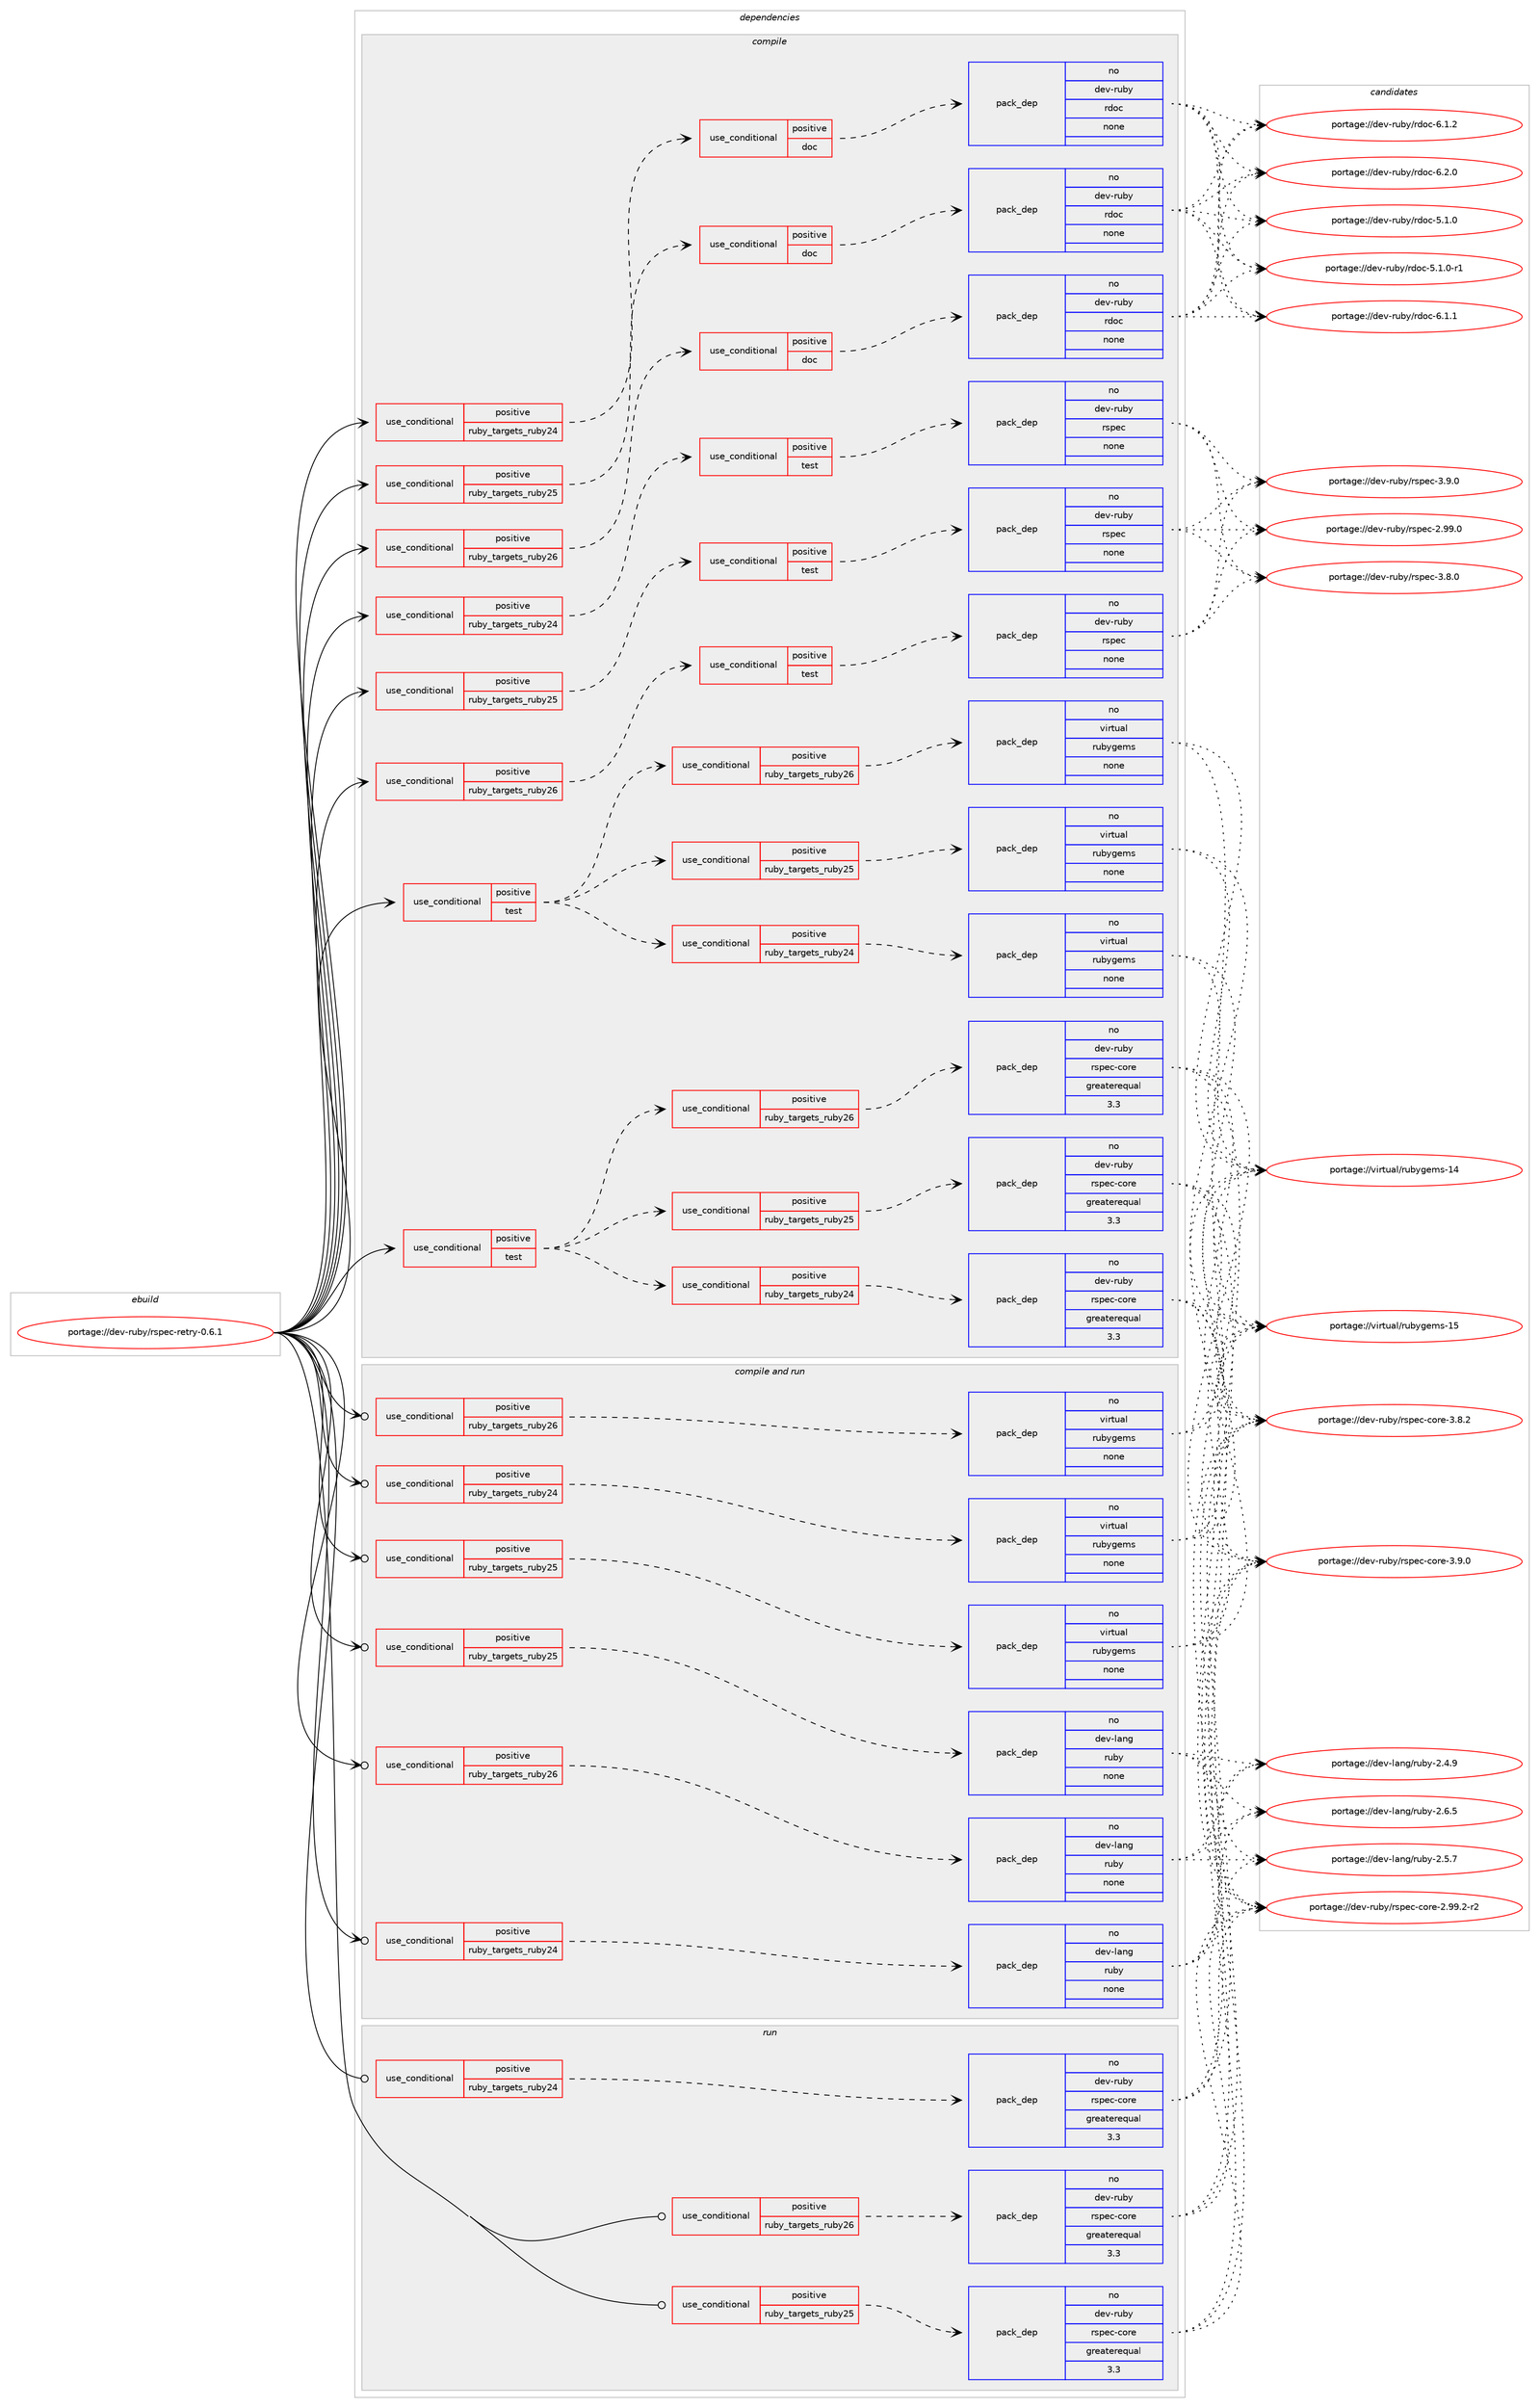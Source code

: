 digraph prolog {

# *************
# Graph options
# *************

newrank=true;
concentrate=true;
compound=true;
graph [rankdir=LR,fontname=Helvetica,fontsize=10,ranksep=1.5];#, ranksep=2.5, nodesep=0.2];
edge  [arrowhead=vee];
node  [fontname=Helvetica,fontsize=10];

# **********
# The ebuild
# **********

subgraph cluster_leftcol {
color=gray;
rank=same;
label=<<i>ebuild</i>>;
id [label="portage://dev-ruby/rspec-retry-0.6.1", color=red, width=4, href="../dev-ruby/rspec-retry-0.6.1.svg"];
}

# ****************
# The dependencies
# ****************

subgraph cluster_midcol {
color=gray;
label=<<i>dependencies</i>>;
subgraph cluster_compile {
fillcolor="#eeeeee";
style=filled;
label=<<i>compile</i>>;
subgraph cond62821 {
dependency241842 [label=<<TABLE BORDER="0" CELLBORDER="1" CELLSPACING="0" CELLPADDING="4"><TR><TD ROWSPAN="3" CELLPADDING="10">use_conditional</TD></TR><TR><TD>positive</TD></TR><TR><TD>ruby_targets_ruby24</TD></TR></TABLE>>, shape=none, color=red];
subgraph cond62822 {
dependency241843 [label=<<TABLE BORDER="0" CELLBORDER="1" CELLSPACING="0" CELLPADDING="4"><TR><TD ROWSPAN="3" CELLPADDING="10">use_conditional</TD></TR><TR><TD>positive</TD></TR><TR><TD>doc</TD></TR></TABLE>>, shape=none, color=red];
subgraph pack175476 {
dependency241844 [label=<<TABLE BORDER="0" CELLBORDER="1" CELLSPACING="0" CELLPADDING="4" WIDTH="220"><TR><TD ROWSPAN="6" CELLPADDING="30">pack_dep</TD></TR><TR><TD WIDTH="110">no</TD></TR><TR><TD>dev-ruby</TD></TR><TR><TD>rdoc</TD></TR><TR><TD>none</TD></TR><TR><TD></TD></TR></TABLE>>, shape=none, color=blue];
}
dependency241843:e -> dependency241844:w [weight=20,style="dashed",arrowhead="vee"];
}
dependency241842:e -> dependency241843:w [weight=20,style="dashed",arrowhead="vee"];
}
id:e -> dependency241842:w [weight=20,style="solid",arrowhead="vee"];
subgraph cond62823 {
dependency241845 [label=<<TABLE BORDER="0" CELLBORDER="1" CELLSPACING="0" CELLPADDING="4"><TR><TD ROWSPAN="3" CELLPADDING="10">use_conditional</TD></TR><TR><TD>positive</TD></TR><TR><TD>ruby_targets_ruby24</TD></TR></TABLE>>, shape=none, color=red];
subgraph cond62824 {
dependency241846 [label=<<TABLE BORDER="0" CELLBORDER="1" CELLSPACING="0" CELLPADDING="4"><TR><TD ROWSPAN="3" CELLPADDING="10">use_conditional</TD></TR><TR><TD>positive</TD></TR><TR><TD>test</TD></TR></TABLE>>, shape=none, color=red];
subgraph pack175477 {
dependency241847 [label=<<TABLE BORDER="0" CELLBORDER="1" CELLSPACING="0" CELLPADDING="4" WIDTH="220"><TR><TD ROWSPAN="6" CELLPADDING="30">pack_dep</TD></TR><TR><TD WIDTH="110">no</TD></TR><TR><TD>dev-ruby</TD></TR><TR><TD>rspec</TD></TR><TR><TD>none</TD></TR><TR><TD></TD></TR></TABLE>>, shape=none, color=blue];
}
dependency241846:e -> dependency241847:w [weight=20,style="dashed",arrowhead="vee"];
}
dependency241845:e -> dependency241846:w [weight=20,style="dashed",arrowhead="vee"];
}
id:e -> dependency241845:w [weight=20,style="solid",arrowhead="vee"];
subgraph cond62825 {
dependency241848 [label=<<TABLE BORDER="0" CELLBORDER="1" CELLSPACING="0" CELLPADDING="4"><TR><TD ROWSPAN="3" CELLPADDING="10">use_conditional</TD></TR><TR><TD>positive</TD></TR><TR><TD>ruby_targets_ruby25</TD></TR></TABLE>>, shape=none, color=red];
subgraph cond62826 {
dependency241849 [label=<<TABLE BORDER="0" CELLBORDER="1" CELLSPACING="0" CELLPADDING="4"><TR><TD ROWSPAN="3" CELLPADDING="10">use_conditional</TD></TR><TR><TD>positive</TD></TR><TR><TD>doc</TD></TR></TABLE>>, shape=none, color=red];
subgraph pack175478 {
dependency241850 [label=<<TABLE BORDER="0" CELLBORDER="1" CELLSPACING="0" CELLPADDING="4" WIDTH="220"><TR><TD ROWSPAN="6" CELLPADDING="30">pack_dep</TD></TR><TR><TD WIDTH="110">no</TD></TR><TR><TD>dev-ruby</TD></TR><TR><TD>rdoc</TD></TR><TR><TD>none</TD></TR><TR><TD></TD></TR></TABLE>>, shape=none, color=blue];
}
dependency241849:e -> dependency241850:w [weight=20,style="dashed",arrowhead="vee"];
}
dependency241848:e -> dependency241849:w [weight=20,style="dashed",arrowhead="vee"];
}
id:e -> dependency241848:w [weight=20,style="solid",arrowhead="vee"];
subgraph cond62827 {
dependency241851 [label=<<TABLE BORDER="0" CELLBORDER="1" CELLSPACING="0" CELLPADDING="4"><TR><TD ROWSPAN="3" CELLPADDING="10">use_conditional</TD></TR><TR><TD>positive</TD></TR><TR><TD>ruby_targets_ruby25</TD></TR></TABLE>>, shape=none, color=red];
subgraph cond62828 {
dependency241852 [label=<<TABLE BORDER="0" CELLBORDER="1" CELLSPACING="0" CELLPADDING="4"><TR><TD ROWSPAN="3" CELLPADDING="10">use_conditional</TD></TR><TR><TD>positive</TD></TR><TR><TD>test</TD></TR></TABLE>>, shape=none, color=red];
subgraph pack175479 {
dependency241853 [label=<<TABLE BORDER="0" CELLBORDER="1" CELLSPACING="0" CELLPADDING="4" WIDTH="220"><TR><TD ROWSPAN="6" CELLPADDING="30">pack_dep</TD></TR><TR><TD WIDTH="110">no</TD></TR><TR><TD>dev-ruby</TD></TR><TR><TD>rspec</TD></TR><TR><TD>none</TD></TR><TR><TD></TD></TR></TABLE>>, shape=none, color=blue];
}
dependency241852:e -> dependency241853:w [weight=20,style="dashed",arrowhead="vee"];
}
dependency241851:e -> dependency241852:w [weight=20,style="dashed",arrowhead="vee"];
}
id:e -> dependency241851:w [weight=20,style="solid",arrowhead="vee"];
subgraph cond62829 {
dependency241854 [label=<<TABLE BORDER="0" CELLBORDER="1" CELLSPACING="0" CELLPADDING="4"><TR><TD ROWSPAN="3" CELLPADDING="10">use_conditional</TD></TR><TR><TD>positive</TD></TR><TR><TD>ruby_targets_ruby26</TD></TR></TABLE>>, shape=none, color=red];
subgraph cond62830 {
dependency241855 [label=<<TABLE BORDER="0" CELLBORDER="1" CELLSPACING="0" CELLPADDING="4"><TR><TD ROWSPAN="3" CELLPADDING="10">use_conditional</TD></TR><TR><TD>positive</TD></TR><TR><TD>doc</TD></TR></TABLE>>, shape=none, color=red];
subgraph pack175480 {
dependency241856 [label=<<TABLE BORDER="0" CELLBORDER="1" CELLSPACING="0" CELLPADDING="4" WIDTH="220"><TR><TD ROWSPAN="6" CELLPADDING="30">pack_dep</TD></TR><TR><TD WIDTH="110">no</TD></TR><TR><TD>dev-ruby</TD></TR><TR><TD>rdoc</TD></TR><TR><TD>none</TD></TR><TR><TD></TD></TR></TABLE>>, shape=none, color=blue];
}
dependency241855:e -> dependency241856:w [weight=20,style="dashed",arrowhead="vee"];
}
dependency241854:e -> dependency241855:w [weight=20,style="dashed",arrowhead="vee"];
}
id:e -> dependency241854:w [weight=20,style="solid",arrowhead="vee"];
subgraph cond62831 {
dependency241857 [label=<<TABLE BORDER="0" CELLBORDER="1" CELLSPACING="0" CELLPADDING="4"><TR><TD ROWSPAN="3" CELLPADDING="10">use_conditional</TD></TR><TR><TD>positive</TD></TR><TR><TD>ruby_targets_ruby26</TD></TR></TABLE>>, shape=none, color=red];
subgraph cond62832 {
dependency241858 [label=<<TABLE BORDER="0" CELLBORDER="1" CELLSPACING="0" CELLPADDING="4"><TR><TD ROWSPAN="3" CELLPADDING="10">use_conditional</TD></TR><TR><TD>positive</TD></TR><TR><TD>test</TD></TR></TABLE>>, shape=none, color=red];
subgraph pack175481 {
dependency241859 [label=<<TABLE BORDER="0" CELLBORDER="1" CELLSPACING="0" CELLPADDING="4" WIDTH="220"><TR><TD ROWSPAN="6" CELLPADDING="30">pack_dep</TD></TR><TR><TD WIDTH="110">no</TD></TR><TR><TD>dev-ruby</TD></TR><TR><TD>rspec</TD></TR><TR><TD>none</TD></TR><TR><TD></TD></TR></TABLE>>, shape=none, color=blue];
}
dependency241858:e -> dependency241859:w [weight=20,style="dashed",arrowhead="vee"];
}
dependency241857:e -> dependency241858:w [weight=20,style="dashed",arrowhead="vee"];
}
id:e -> dependency241857:w [weight=20,style="solid",arrowhead="vee"];
subgraph cond62833 {
dependency241860 [label=<<TABLE BORDER="0" CELLBORDER="1" CELLSPACING="0" CELLPADDING="4"><TR><TD ROWSPAN="3" CELLPADDING="10">use_conditional</TD></TR><TR><TD>positive</TD></TR><TR><TD>test</TD></TR></TABLE>>, shape=none, color=red];
subgraph cond62834 {
dependency241861 [label=<<TABLE BORDER="0" CELLBORDER="1" CELLSPACING="0" CELLPADDING="4"><TR><TD ROWSPAN="3" CELLPADDING="10">use_conditional</TD></TR><TR><TD>positive</TD></TR><TR><TD>ruby_targets_ruby24</TD></TR></TABLE>>, shape=none, color=red];
subgraph pack175482 {
dependency241862 [label=<<TABLE BORDER="0" CELLBORDER="1" CELLSPACING="0" CELLPADDING="4" WIDTH="220"><TR><TD ROWSPAN="6" CELLPADDING="30">pack_dep</TD></TR><TR><TD WIDTH="110">no</TD></TR><TR><TD>dev-ruby</TD></TR><TR><TD>rspec-core</TD></TR><TR><TD>greaterequal</TD></TR><TR><TD>3.3</TD></TR></TABLE>>, shape=none, color=blue];
}
dependency241861:e -> dependency241862:w [weight=20,style="dashed",arrowhead="vee"];
}
dependency241860:e -> dependency241861:w [weight=20,style="dashed",arrowhead="vee"];
subgraph cond62835 {
dependency241863 [label=<<TABLE BORDER="0" CELLBORDER="1" CELLSPACING="0" CELLPADDING="4"><TR><TD ROWSPAN="3" CELLPADDING="10">use_conditional</TD></TR><TR><TD>positive</TD></TR><TR><TD>ruby_targets_ruby25</TD></TR></TABLE>>, shape=none, color=red];
subgraph pack175483 {
dependency241864 [label=<<TABLE BORDER="0" CELLBORDER="1" CELLSPACING="0" CELLPADDING="4" WIDTH="220"><TR><TD ROWSPAN="6" CELLPADDING="30">pack_dep</TD></TR><TR><TD WIDTH="110">no</TD></TR><TR><TD>dev-ruby</TD></TR><TR><TD>rspec-core</TD></TR><TR><TD>greaterequal</TD></TR><TR><TD>3.3</TD></TR></TABLE>>, shape=none, color=blue];
}
dependency241863:e -> dependency241864:w [weight=20,style="dashed",arrowhead="vee"];
}
dependency241860:e -> dependency241863:w [weight=20,style="dashed",arrowhead="vee"];
subgraph cond62836 {
dependency241865 [label=<<TABLE BORDER="0" CELLBORDER="1" CELLSPACING="0" CELLPADDING="4"><TR><TD ROWSPAN="3" CELLPADDING="10">use_conditional</TD></TR><TR><TD>positive</TD></TR><TR><TD>ruby_targets_ruby26</TD></TR></TABLE>>, shape=none, color=red];
subgraph pack175484 {
dependency241866 [label=<<TABLE BORDER="0" CELLBORDER="1" CELLSPACING="0" CELLPADDING="4" WIDTH="220"><TR><TD ROWSPAN="6" CELLPADDING="30">pack_dep</TD></TR><TR><TD WIDTH="110">no</TD></TR><TR><TD>dev-ruby</TD></TR><TR><TD>rspec-core</TD></TR><TR><TD>greaterequal</TD></TR><TR><TD>3.3</TD></TR></TABLE>>, shape=none, color=blue];
}
dependency241865:e -> dependency241866:w [weight=20,style="dashed",arrowhead="vee"];
}
dependency241860:e -> dependency241865:w [weight=20,style="dashed",arrowhead="vee"];
}
id:e -> dependency241860:w [weight=20,style="solid",arrowhead="vee"];
subgraph cond62837 {
dependency241867 [label=<<TABLE BORDER="0" CELLBORDER="1" CELLSPACING="0" CELLPADDING="4"><TR><TD ROWSPAN="3" CELLPADDING="10">use_conditional</TD></TR><TR><TD>positive</TD></TR><TR><TD>test</TD></TR></TABLE>>, shape=none, color=red];
subgraph cond62838 {
dependency241868 [label=<<TABLE BORDER="0" CELLBORDER="1" CELLSPACING="0" CELLPADDING="4"><TR><TD ROWSPAN="3" CELLPADDING="10">use_conditional</TD></TR><TR><TD>positive</TD></TR><TR><TD>ruby_targets_ruby24</TD></TR></TABLE>>, shape=none, color=red];
subgraph pack175485 {
dependency241869 [label=<<TABLE BORDER="0" CELLBORDER="1" CELLSPACING="0" CELLPADDING="4" WIDTH="220"><TR><TD ROWSPAN="6" CELLPADDING="30">pack_dep</TD></TR><TR><TD WIDTH="110">no</TD></TR><TR><TD>virtual</TD></TR><TR><TD>rubygems</TD></TR><TR><TD>none</TD></TR><TR><TD></TD></TR></TABLE>>, shape=none, color=blue];
}
dependency241868:e -> dependency241869:w [weight=20,style="dashed",arrowhead="vee"];
}
dependency241867:e -> dependency241868:w [weight=20,style="dashed",arrowhead="vee"];
subgraph cond62839 {
dependency241870 [label=<<TABLE BORDER="0" CELLBORDER="1" CELLSPACING="0" CELLPADDING="4"><TR><TD ROWSPAN="3" CELLPADDING="10">use_conditional</TD></TR><TR><TD>positive</TD></TR><TR><TD>ruby_targets_ruby25</TD></TR></TABLE>>, shape=none, color=red];
subgraph pack175486 {
dependency241871 [label=<<TABLE BORDER="0" CELLBORDER="1" CELLSPACING="0" CELLPADDING="4" WIDTH="220"><TR><TD ROWSPAN="6" CELLPADDING="30">pack_dep</TD></TR><TR><TD WIDTH="110">no</TD></TR><TR><TD>virtual</TD></TR><TR><TD>rubygems</TD></TR><TR><TD>none</TD></TR><TR><TD></TD></TR></TABLE>>, shape=none, color=blue];
}
dependency241870:e -> dependency241871:w [weight=20,style="dashed",arrowhead="vee"];
}
dependency241867:e -> dependency241870:w [weight=20,style="dashed",arrowhead="vee"];
subgraph cond62840 {
dependency241872 [label=<<TABLE BORDER="0" CELLBORDER="1" CELLSPACING="0" CELLPADDING="4"><TR><TD ROWSPAN="3" CELLPADDING="10">use_conditional</TD></TR><TR><TD>positive</TD></TR><TR><TD>ruby_targets_ruby26</TD></TR></TABLE>>, shape=none, color=red];
subgraph pack175487 {
dependency241873 [label=<<TABLE BORDER="0" CELLBORDER="1" CELLSPACING="0" CELLPADDING="4" WIDTH="220"><TR><TD ROWSPAN="6" CELLPADDING="30">pack_dep</TD></TR><TR><TD WIDTH="110">no</TD></TR><TR><TD>virtual</TD></TR><TR><TD>rubygems</TD></TR><TR><TD>none</TD></TR><TR><TD></TD></TR></TABLE>>, shape=none, color=blue];
}
dependency241872:e -> dependency241873:w [weight=20,style="dashed",arrowhead="vee"];
}
dependency241867:e -> dependency241872:w [weight=20,style="dashed",arrowhead="vee"];
}
id:e -> dependency241867:w [weight=20,style="solid",arrowhead="vee"];
}
subgraph cluster_compileandrun {
fillcolor="#eeeeee";
style=filled;
label=<<i>compile and run</i>>;
subgraph cond62841 {
dependency241874 [label=<<TABLE BORDER="0" CELLBORDER="1" CELLSPACING="0" CELLPADDING="4"><TR><TD ROWSPAN="3" CELLPADDING="10">use_conditional</TD></TR><TR><TD>positive</TD></TR><TR><TD>ruby_targets_ruby24</TD></TR></TABLE>>, shape=none, color=red];
subgraph pack175488 {
dependency241875 [label=<<TABLE BORDER="0" CELLBORDER="1" CELLSPACING="0" CELLPADDING="4" WIDTH="220"><TR><TD ROWSPAN="6" CELLPADDING="30">pack_dep</TD></TR><TR><TD WIDTH="110">no</TD></TR><TR><TD>dev-lang</TD></TR><TR><TD>ruby</TD></TR><TR><TD>none</TD></TR><TR><TD></TD></TR></TABLE>>, shape=none, color=blue];
}
dependency241874:e -> dependency241875:w [weight=20,style="dashed",arrowhead="vee"];
}
id:e -> dependency241874:w [weight=20,style="solid",arrowhead="odotvee"];
subgraph cond62842 {
dependency241876 [label=<<TABLE BORDER="0" CELLBORDER="1" CELLSPACING="0" CELLPADDING="4"><TR><TD ROWSPAN="3" CELLPADDING="10">use_conditional</TD></TR><TR><TD>positive</TD></TR><TR><TD>ruby_targets_ruby24</TD></TR></TABLE>>, shape=none, color=red];
subgraph pack175489 {
dependency241877 [label=<<TABLE BORDER="0" CELLBORDER="1" CELLSPACING="0" CELLPADDING="4" WIDTH="220"><TR><TD ROWSPAN="6" CELLPADDING="30">pack_dep</TD></TR><TR><TD WIDTH="110">no</TD></TR><TR><TD>virtual</TD></TR><TR><TD>rubygems</TD></TR><TR><TD>none</TD></TR><TR><TD></TD></TR></TABLE>>, shape=none, color=blue];
}
dependency241876:e -> dependency241877:w [weight=20,style="dashed",arrowhead="vee"];
}
id:e -> dependency241876:w [weight=20,style="solid",arrowhead="odotvee"];
subgraph cond62843 {
dependency241878 [label=<<TABLE BORDER="0" CELLBORDER="1" CELLSPACING="0" CELLPADDING="4"><TR><TD ROWSPAN="3" CELLPADDING="10">use_conditional</TD></TR><TR><TD>positive</TD></TR><TR><TD>ruby_targets_ruby25</TD></TR></TABLE>>, shape=none, color=red];
subgraph pack175490 {
dependency241879 [label=<<TABLE BORDER="0" CELLBORDER="1" CELLSPACING="0" CELLPADDING="4" WIDTH="220"><TR><TD ROWSPAN="6" CELLPADDING="30">pack_dep</TD></TR><TR><TD WIDTH="110">no</TD></TR><TR><TD>dev-lang</TD></TR><TR><TD>ruby</TD></TR><TR><TD>none</TD></TR><TR><TD></TD></TR></TABLE>>, shape=none, color=blue];
}
dependency241878:e -> dependency241879:w [weight=20,style="dashed",arrowhead="vee"];
}
id:e -> dependency241878:w [weight=20,style="solid",arrowhead="odotvee"];
subgraph cond62844 {
dependency241880 [label=<<TABLE BORDER="0" CELLBORDER="1" CELLSPACING="0" CELLPADDING="4"><TR><TD ROWSPAN="3" CELLPADDING="10">use_conditional</TD></TR><TR><TD>positive</TD></TR><TR><TD>ruby_targets_ruby25</TD></TR></TABLE>>, shape=none, color=red];
subgraph pack175491 {
dependency241881 [label=<<TABLE BORDER="0" CELLBORDER="1" CELLSPACING="0" CELLPADDING="4" WIDTH="220"><TR><TD ROWSPAN="6" CELLPADDING="30">pack_dep</TD></TR><TR><TD WIDTH="110">no</TD></TR><TR><TD>virtual</TD></TR><TR><TD>rubygems</TD></TR><TR><TD>none</TD></TR><TR><TD></TD></TR></TABLE>>, shape=none, color=blue];
}
dependency241880:e -> dependency241881:w [weight=20,style="dashed",arrowhead="vee"];
}
id:e -> dependency241880:w [weight=20,style="solid",arrowhead="odotvee"];
subgraph cond62845 {
dependency241882 [label=<<TABLE BORDER="0" CELLBORDER="1" CELLSPACING="0" CELLPADDING="4"><TR><TD ROWSPAN="3" CELLPADDING="10">use_conditional</TD></TR><TR><TD>positive</TD></TR><TR><TD>ruby_targets_ruby26</TD></TR></TABLE>>, shape=none, color=red];
subgraph pack175492 {
dependency241883 [label=<<TABLE BORDER="0" CELLBORDER="1" CELLSPACING="0" CELLPADDING="4" WIDTH="220"><TR><TD ROWSPAN="6" CELLPADDING="30">pack_dep</TD></TR><TR><TD WIDTH="110">no</TD></TR><TR><TD>dev-lang</TD></TR><TR><TD>ruby</TD></TR><TR><TD>none</TD></TR><TR><TD></TD></TR></TABLE>>, shape=none, color=blue];
}
dependency241882:e -> dependency241883:w [weight=20,style="dashed",arrowhead="vee"];
}
id:e -> dependency241882:w [weight=20,style="solid",arrowhead="odotvee"];
subgraph cond62846 {
dependency241884 [label=<<TABLE BORDER="0" CELLBORDER="1" CELLSPACING="0" CELLPADDING="4"><TR><TD ROWSPAN="3" CELLPADDING="10">use_conditional</TD></TR><TR><TD>positive</TD></TR><TR><TD>ruby_targets_ruby26</TD></TR></TABLE>>, shape=none, color=red];
subgraph pack175493 {
dependency241885 [label=<<TABLE BORDER="0" CELLBORDER="1" CELLSPACING="0" CELLPADDING="4" WIDTH="220"><TR><TD ROWSPAN="6" CELLPADDING="30">pack_dep</TD></TR><TR><TD WIDTH="110">no</TD></TR><TR><TD>virtual</TD></TR><TR><TD>rubygems</TD></TR><TR><TD>none</TD></TR><TR><TD></TD></TR></TABLE>>, shape=none, color=blue];
}
dependency241884:e -> dependency241885:w [weight=20,style="dashed",arrowhead="vee"];
}
id:e -> dependency241884:w [weight=20,style="solid",arrowhead="odotvee"];
}
subgraph cluster_run {
fillcolor="#eeeeee";
style=filled;
label=<<i>run</i>>;
subgraph cond62847 {
dependency241886 [label=<<TABLE BORDER="0" CELLBORDER="1" CELLSPACING="0" CELLPADDING="4"><TR><TD ROWSPAN="3" CELLPADDING="10">use_conditional</TD></TR><TR><TD>positive</TD></TR><TR><TD>ruby_targets_ruby24</TD></TR></TABLE>>, shape=none, color=red];
subgraph pack175494 {
dependency241887 [label=<<TABLE BORDER="0" CELLBORDER="1" CELLSPACING="0" CELLPADDING="4" WIDTH="220"><TR><TD ROWSPAN="6" CELLPADDING="30">pack_dep</TD></TR><TR><TD WIDTH="110">no</TD></TR><TR><TD>dev-ruby</TD></TR><TR><TD>rspec-core</TD></TR><TR><TD>greaterequal</TD></TR><TR><TD>3.3</TD></TR></TABLE>>, shape=none, color=blue];
}
dependency241886:e -> dependency241887:w [weight=20,style="dashed",arrowhead="vee"];
}
id:e -> dependency241886:w [weight=20,style="solid",arrowhead="odot"];
subgraph cond62848 {
dependency241888 [label=<<TABLE BORDER="0" CELLBORDER="1" CELLSPACING="0" CELLPADDING="4"><TR><TD ROWSPAN="3" CELLPADDING="10">use_conditional</TD></TR><TR><TD>positive</TD></TR><TR><TD>ruby_targets_ruby25</TD></TR></TABLE>>, shape=none, color=red];
subgraph pack175495 {
dependency241889 [label=<<TABLE BORDER="0" CELLBORDER="1" CELLSPACING="0" CELLPADDING="4" WIDTH="220"><TR><TD ROWSPAN="6" CELLPADDING="30">pack_dep</TD></TR><TR><TD WIDTH="110">no</TD></TR><TR><TD>dev-ruby</TD></TR><TR><TD>rspec-core</TD></TR><TR><TD>greaterequal</TD></TR><TR><TD>3.3</TD></TR></TABLE>>, shape=none, color=blue];
}
dependency241888:e -> dependency241889:w [weight=20,style="dashed",arrowhead="vee"];
}
id:e -> dependency241888:w [weight=20,style="solid",arrowhead="odot"];
subgraph cond62849 {
dependency241890 [label=<<TABLE BORDER="0" CELLBORDER="1" CELLSPACING="0" CELLPADDING="4"><TR><TD ROWSPAN="3" CELLPADDING="10">use_conditional</TD></TR><TR><TD>positive</TD></TR><TR><TD>ruby_targets_ruby26</TD></TR></TABLE>>, shape=none, color=red];
subgraph pack175496 {
dependency241891 [label=<<TABLE BORDER="0" CELLBORDER="1" CELLSPACING="0" CELLPADDING="4" WIDTH="220"><TR><TD ROWSPAN="6" CELLPADDING="30">pack_dep</TD></TR><TR><TD WIDTH="110">no</TD></TR><TR><TD>dev-ruby</TD></TR><TR><TD>rspec-core</TD></TR><TR><TD>greaterequal</TD></TR><TR><TD>3.3</TD></TR></TABLE>>, shape=none, color=blue];
}
dependency241890:e -> dependency241891:w [weight=20,style="dashed",arrowhead="vee"];
}
id:e -> dependency241890:w [weight=20,style="solid",arrowhead="odot"];
}
}

# **************
# The candidates
# **************

subgraph cluster_choices {
rank=same;
color=gray;
label=<<i>candidates</i>>;

subgraph choice175476 {
color=black;
nodesep=1;
choiceportage10010111845114117981214711410011199455346494648 [label="portage://dev-ruby/rdoc-5.1.0", color=red, width=4,href="../dev-ruby/rdoc-5.1.0.svg"];
choiceportage100101118451141179812147114100111994553464946484511449 [label="portage://dev-ruby/rdoc-5.1.0-r1", color=red, width=4,href="../dev-ruby/rdoc-5.1.0-r1.svg"];
choiceportage10010111845114117981214711410011199455446494649 [label="portage://dev-ruby/rdoc-6.1.1", color=red, width=4,href="../dev-ruby/rdoc-6.1.1.svg"];
choiceportage10010111845114117981214711410011199455446494650 [label="portage://dev-ruby/rdoc-6.1.2", color=red, width=4,href="../dev-ruby/rdoc-6.1.2.svg"];
choiceportage10010111845114117981214711410011199455446504648 [label="portage://dev-ruby/rdoc-6.2.0", color=red, width=4,href="../dev-ruby/rdoc-6.2.0.svg"];
dependency241844:e -> choiceportage10010111845114117981214711410011199455346494648:w [style=dotted,weight="100"];
dependency241844:e -> choiceportage100101118451141179812147114100111994553464946484511449:w [style=dotted,weight="100"];
dependency241844:e -> choiceportage10010111845114117981214711410011199455446494649:w [style=dotted,weight="100"];
dependency241844:e -> choiceportage10010111845114117981214711410011199455446494650:w [style=dotted,weight="100"];
dependency241844:e -> choiceportage10010111845114117981214711410011199455446504648:w [style=dotted,weight="100"];
}
subgraph choice175477 {
color=black;
nodesep=1;
choiceportage1001011184511411798121471141151121019945504657574648 [label="portage://dev-ruby/rspec-2.99.0", color=red, width=4,href="../dev-ruby/rspec-2.99.0.svg"];
choiceportage10010111845114117981214711411511210199455146564648 [label="portage://dev-ruby/rspec-3.8.0", color=red, width=4,href="../dev-ruby/rspec-3.8.0.svg"];
choiceportage10010111845114117981214711411511210199455146574648 [label="portage://dev-ruby/rspec-3.9.0", color=red, width=4,href="../dev-ruby/rspec-3.9.0.svg"];
dependency241847:e -> choiceportage1001011184511411798121471141151121019945504657574648:w [style=dotted,weight="100"];
dependency241847:e -> choiceportage10010111845114117981214711411511210199455146564648:w [style=dotted,weight="100"];
dependency241847:e -> choiceportage10010111845114117981214711411511210199455146574648:w [style=dotted,weight="100"];
}
subgraph choice175478 {
color=black;
nodesep=1;
choiceportage10010111845114117981214711410011199455346494648 [label="portage://dev-ruby/rdoc-5.1.0", color=red, width=4,href="../dev-ruby/rdoc-5.1.0.svg"];
choiceportage100101118451141179812147114100111994553464946484511449 [label="portage://dev-ruby/rdoc-5.1.0-r1", color=red, width=4,href="../dev-ruby/rdoc-5.1.0-r1.svg"];
choiceportage10010111845114117981214711410011199455446494649 [label="portage://dev-ruby/rdoc-6.1.1", color=red, width=4,href="../dev-ruby/rdoc-6.1.1.svg"];
choiceportage10010111845114117981214711410011199455446494650 [label="portage://dev-ruby/rdoc-6.1.2", color=red, width=4,href="../dev-ruby/rdoc-6.1.2.svg"];
choiceportage10010111845114117981214711410011199455446504648 [label="portage://dev-ruby/rdoc-6.2.0", color=red, width=4,href="../dev-ruby/rdoc-6.2.0.svg"];
dependency241850:e -> choiceportage10010111845114117981214711410011199455346494648:w [style=dotted,weight="100"];
dependency241850:e -> choiceportage100101118451141179812147114100111994553464946484511449:w [style=dotted,weight="100"];
dependency241850:e -> choiceportage10010111845114117981214711410011199455446494649:w [style=dotted,weight="100"];
dependency241850:e -> choiceportage10010111845114117981214711410011199455446494650:w [style=dotted,weight="100"];
dependency241850:e -> choiceportage10010111845114117981214711410011199455446504648:w [style=dotted,weight="100"];
}
subgraph choice175479 {
color=black;
nodesep=1;
choiceportage1001011184511411798121471141151121019945504657574648 [label="portage://dev-ruby/rspec-2.99.0", color=red, width=4,href="../dev-ruby/rspec-2.99.0.svg"];
choiceportage10010111845114117981214711411511210199455146564648 [label="portage://dev-ruby/rspec-3.8.0", color=red, width=4,href="../dev-ruby/rspec-3.8.0.svg"];
choiceportage10010111845114117981214711411511210199455146574648 [label="portage://dev-ruby/rspec-3.9.0", color=red, width=4,href="../dev-ruby/rspec-3.9.0.svg"];
dependency241853:e -> choiceportage1001011184511411798121471141151121019945504657574648:w [style=dotted,weight="100"];
dependency241853:e -> choiceportage10010111845114117981214711411511210199455146564648:w [style=dotted,weight="100"];
dependency241853:e -> choiceportage10010111845114117981214711411511210199455146574648:w [style=dotted,weight="100"];
}
subgraph choice175480 {
color=black;
nodesep=1;
choiceportage10010111845114117981214711410011199455346494648 [label="portage://dev-ruby/rdoc-5.1.0", color=red, width=4,href="../dev-ruby/rdoc-5.1.0.svg"];
choiceportage100101118451141179812147114100111994553464946484511449 [label="portage://dev-ruby/rdoc-5.1.0-r1", color=red, width=4,href="../dev-ruby/rdoc-5.1.0-r1.svg"];
choiceportage10010111845114117981214711410011199455446494649 [label="portage://dev-ruby/rdoc-6.1.1", color=red, width=4,href="../dev-ruby/rdoc-6.1.1.svg"];
choiceportage10010111845114117981214711410011199455446494650 [label="portage://dev-ruby/rdoc-6.1.2", color=red, width=4,href="../dev-ruby/rdoc-6.1.2.svg"];
choiceportage10010111845114117981214711410011199455446504648 [label="portage://dev-ruby/rdoc-6.2.0", color=red, width=4,href="../dev-ruby/rdoc-6.2.0.svg"];
dependency241856:e -> choiceportage10010111845114117981214711410011199455346494648:w [style=dotted,weight="100"];
dependency241856:e -> choiceportage100101118451141179812147114100111994553464946484511449:w [style=dotted,weight="100"];
dependency241856:e -> choiceportage10010111845114117981214711410011199455446494649:w [style=dotted,weight="100"];
dependency241856:e -> choiceportage10010111845114117981214711410011199455446494650:w [style=dotted,weight="100"];
dependency241856:e -> choiceportage10010111845114117981214711410011199455446504648:w [style=dotted,weight="100"];
}
subgraph choice175481 {
color=black;
nodesep=1;
choiceportage1001011184511411798121471141151121019945504657574648 [label="portage://dev-ruby/rspec-2.99.0", color=red, width=4,href="../dev-ruby/rspec-2.99.0.svg"];
choiceportage10010111845114117981214711411511210199455146564648 [label="portage://dev-ruby/rspec-3.8.0", color=red, width=4,href="../dev-ruby/rspec-3.8.0.svg"];
choiceportage10010111845114117981214711411511210199455146574648 [label="portage://dev-ruby/rspec-3.9.0", color=red, width=4,href="../dev-ruby/rspec-3.9.0.svg"];
dependency241859:e -> choiceportage1001011184511411798121471141151121019945504657574648:w [style=dotted,weight="100"];
dependency241859:e -> choiceportage10010111845114117981214711411511210199455146564648:w [style=dotted,weight="100"];
dependency241859:e -> choiceportage10010111845114117981214711411511210199455146574648:w [style=dotted,weight="100"];
}
subgraph choice175482 {
color=black;
nodesep=1;
choiceportage100101118451141179812147114115112101994599111114101455046575746504511450 [label="portage://dev-ruby/rspec-core-2.99.2-r2", color=red, width=4,href="../dev-ruby/rspec-core-2.99.2-r2.svg"];
choiceportage100101118451141179812147114115112101994599111114101455146564650 [label="portage://dev-ruby/rspec-core-3.8.2", color=red, width=4,href="../dev-ruby/rspec-core-3.8.2.svg"];
choiceportage100101118451141179812147114115112101994599111114101455146574648 [label="portage://dev-ruby/rspec-core-3.9.0", color=red, width=4,href="../dev-ruby/rspec-core-3.9.0.svg"];
dependency241862:e -> choiceportage100101118451141179812147114115112101994599111114101455046575746504511450:w [style=dotted,weight="100"];
dependency241862:e -> choiceportage100101118451141179812147114115112101994599111114101455146564650:w [style=dotted,weight="100"];
dependency241862:e -> choiceportage100101118451141179812147114115112101994599111114101455146574648:w [style=dotted,weight="100"];
}
subgraph choice175483 {
color=black;
nodesep=1;
choiceportage100101118451141179812147114115112101994599111114101455046575746504511450 [label="portage://dev-ruby/rspec-core-2.99.2-r2", color=red, width=4,href="../dev-ruby/rspec-core-2.99.2-r2.svg"];
choiceportage100101118451141179812147114115112101994599111114101455146564650 [label="portage://dev-ruby/rspec-core-3.8.2", color=red, width=4,href="../dev-ruby/rspec-core-3.8.2.svg"];
choiceportage100101118451141179812147114115112101994599111114101455146574648 [label="portage://dev-ruby/rspec-core-3.9.0", color=red, width=4,href="../dev-ruby/rspec-core-3.9.0.svg"];
dependency241864:e -> choiceportage100101118451141179812147114115112101994599111114101455046575746504511450:w [style=dotted,weight="100"];
dependency241864:e -> choiceportage100101118451141179812147114115112101994599111114101455146564650:w [style=dotted,weight="100"];
dependency241864:e -> choiceportage100101118451141179812147114115112101994599111114101455146574648:w [style=dotted,weight="100"];
}
subgraph choice175484 {
color=black;
nodesep=1;
choiceportage100101118451141179812147114115112101994599111114101455046575746504511450 [label="portage://dev-ruby/rspec-core-2.99.2-r2", color=red, width=4,href="../dev-ruby/rspec-core-2.99.2-r2.svg"];
choiceportage100101118451141179812147114115112101994599111114101455146564650 [label="portage://dev-ruby/rspec-core-3.8.2", color=red, width=4,href="../dev-ruby/rspec-core-3.8.2.svg"];
choiceportage100101118451141179812147114115112101994599111114101455146574648 [label="portage://dev-ruby/rspec-core-3.9.0", color=red, width=4,href="../dev-ruby/rspec-core-3.9.0.svg"];
dependency241866:e -> choiceportage100101118451141179812147114115112101994599111114101455046575746504511450:w [style=dotted,weight="100"];
dependency241866:e -> choiceportage100101118451141179812147114115112101994599111114101455146564650:w [style=dotted,weight="100"];
dependency241866:e -> choiceportage100101118451141179812147114115112101994599111114101455146574648:w [style=dotted,weight="100"];
}
subgraph choice175485 {
color=black;
nodesep=1;
choiceportage118105114116117971084711411798121103101109115454952 [label="portage://virtual/rubygems-14", color=red, width=4,href="../virtual/rubygems-14.svg"];
choiceportage118105114116117971084711411798121103101109115454953 [label="portage://virtual/rubygems-15", color=red, width=4,href="../virtual/rubygems-15.svg"];
dependency241869:e -> choiceportage118105114116117971084711411798121103101109115454952:w [style=dotted,weight="100"];
dependency241869:e -> choiceportage118105114116117971084711411798121103101109115454953:w [style=dotted,weight="100"];
}
subgraph choice175486 {
color=black;
nodesep=1;
choiceportage118105114116117971084711411798121103101109115454952 [label="portage://virtual/rubygems-14", color=red, width=4,href="../virtual/rubygems-14.svg"];
choiceportage118105114116117971084711411798121103101109115454953 [label="portage://virtual/rubygems-15", color=red, width=4,href="../virtual/rubygems-15.svg"];
dependency241871:e -> choiceportage118105114116117971084711411798121103101109115454952:w [style=dotted,weight="100"];
dependency241871:e -> choiceportage118105114116117971084711411798121103101109115454953:w [style=dotted,weight="100"];
}
subgraph choice175487 {
color=black;
nodesep=1;
choiceportage118105114116117971084711411798121103101109115454952 [label="portage://virtual/rubygems-14", color=red, width=4,href="../virtual/rubygems-14.svg"];
choiceportage118105114116117971084711411798121103101109115454953 [label="portage://virtual/rubygems-15", color=red, width=4,href="../virtual/rubygems-15.svg"];
dependency241873:e -> choiceportage118105114116117971084711411798121103101109115454952:w [style=dotted,weight="100"];
dependency241873:e -> choiceportage118105114116117971084711411798121103101109115454953:w [style=dotted,weight="100"];
}
subgraph choice175488 {
color=black;
nodesep=1;
choiceportage10010111845108971101034711411798121455046524657 [label="portage://dev-lang/ruby-2.4.9", color=red, width=4,href="../dev-lang/ruby-2.4.9.svg"];
choiceportage10010111845108971101034711411798121455046534655 [label="portage://dev-lang/ruby-2.5.7", color=red, width=4,href="../dev-lang/ruby-2.5.7.svg"];
choiceportage10010111845108971101034711411798121455046544653 [label="portage://dev-lang/ruby-2.6.5", color=red, width=4,href="../dev-lang/ruby-2.6.5.svg"];
dependency241875:e -> choiceportage10010111845108971101034711411798121455046524657:w [style=dotted,weight="100"];
dependency241875:e -> choiceportage10010111845108971101034711411798121455046534655:w [style=dotted,weight="100"];
dependency241875:e -> choiceportage10010111845108971101034711411798121455046544653:w [style=dotted,weight="100"];
}
subgraph choice175489 {
color=black;
nodesep=1;
choiceportage118105114116117971084711411798121103101109115454952 [label="portage://virtual/rubygems-14", color=red, width=4,href="../virtual/rubygems-14.svg"];
choiceportage118105114116117971084711411798121103101109115454953 [label="portage://virtual/rubygems-15", color=red, width=4,href="../virtual/rubygems-15.svg"];
dependency241877:e -> choiceportage118105114116117971084711411798121103101109115454952:w [style=dotted,weight="100"];
dependency241877:e -> choiceportage118105114116117971084711411798121103101109115454953:w [style=dotted,weight="100"];
}
subgraph choice175490 {
color=black;
nodesep=1;
choiceportage10010111845108971101034711411798121455046524657 [label="portage://dev-lang/ruby-2.4.9", color=red, width=4,href="../dev-lang/ruby-2.4.9.svg"];
choiceportage10010111845108971101034711411798121455046534655 [label="portage://dev-lang/ruby-2.5.7", color=red, width=4,href="../dev-lang/ruby-2.5.7.svg"];
choiceportage10010111845108971101034711411798121455046544653 [label="portage://dev-lang/ruby-2.6.5", color=red, width=4,href="../dev-lang/ruby-2.6.5.svg"];
dependency241879:e -> choiceportage10010111845108971101034711411798121455046524657:w [style=dotted,weight="100"];
dependency241879:e -> choiceportage10010111845108971101034711411798121455046534655:w [style=dotted,weight="100"];
dependency241879:e -> choiceportage10010111845108971101034711411798121455046544653:w [style=dotted,weight="100"];
}
subgraph choice175491 {
color=black;
nodesep=1;
choiceportage118105114116117971084711411798121103101109115454952 [label="portage://virtual/rubygems-14", color=red, width=4,href="../virtual/rubygems-14.svg"];
choiceportage118105114116117971084711411798121103101109115454953 [label="portage://virtual/rubygems-15", color=red, width=4,href="../virtual/rubygems-15.svg"];
dependency241881:e -> choiceportage118105114116117971084711411798121103101109115454952:w [style=dotted,weight="100"];
dependency241881:e -> choiceportage118105114116117971084711411798121103101109115454953:w [style=dotted,weight="100"];
}
subgraph choice175492 {
color=black;
nodesep=1;
choiceportage10010111845108971101034711411798121455046524657 [label="portage://dev-lang/ruby-2.4.9", color=red, width=4,href="../dev-lang/ruby-2.4.9.svg"];
choiceportage10010111845108971101034711411798121455046534655 [label="portage://dev-lang/ruby-2.5.7", color=red, width=4,href="../dev-lang/ruby-2.5.7.svg"];
choiceportage10010111845108971101034711411798121455046544653 [label="portage://dev-lang/ruby-2.6.5", color=red, width=4,href="../dev-lang/ruby-2.6.5.svg"];
dependency241883:e -> choiceportage10010111845108971101034711411798121455046524657:w [style=dotted,weight="100"];
dependency241883:e -> choiceportage10010111845108971101034711411798121455046534655:w [style=dotted,weight="100"];
dependency241883:e -> choiceportage10010111845108971101034711411798121455046544653:w [style=dotted,weight="100"];
}
subgraph choice175493 {
color=black;
nodesep=1;
choiceportage118105114116117971084711411798121103101109115454952 [label="portage://virtual/rubygems-14", color=red, width=4,href="../virtual/rubygems-14.svg"];
choiceportage118105114116117971084711411798121103101109115454953 [label="portage://virtual/rubygems-15", color=red, width=4,href="../virtual/rubygems-15.svg"];
dependency241885:e -> choiceportage118105114116117971084711411798121103101109115454952:w [style=dotted,weight="100"];
dependency241885:e -> choiceportage118105114116117971084711411798121103101109115454953:w [style=dotted,weight="100"];
}
subgraph choice175494 {
color=black;
nodesep=1;
choiceportage100101118451141179812147114115112101994599111114101455046575746504511450 [label="portage://dev-ruby/rspec-core-2.99.2-r2", color=red, width=4,href="../dev-ruby/rspec-core-2.99.2-r2.svg"];
choiceportage100101118451141179812147114115112101994599111114101455146564650 [label="portage://dev-ruby/rspec-core-3.8.2", color=red, width=4,href="../dev-ruby/rspec-core-3.8.2.svg"];
choiceportage100101118451141179812147114115112101994599111114101455146574648 [label="portage://dev-ruby/rspec-core-3.9.0", color=red, width=4,href="../dev-ruby/rspec-core-3.9.0.svg"];
dependency241887:e -> choiceportage100101118451141179812147114115112101994599111114101455046575746504511450:w [style=dotted,weight="100"];
dependency241887:e -> choiceportage100101118451141179812147114115112101994599111114101455146564650:w [style=dotted,weight="100"];
dependency241887:e -> choiceportage100101118451141179812147114115112101994599111114101455146574648:w [style=dotted,weight="100"];
}
subgraph choice175495 {
color=black;
nodesep=1;
choiceportage100101118451141179812147114115112101994599111114101455046575746504511450 [label="portage://dev-ruby/rspec-core-2.99.2-r2", color=red, width=4,href="../dev-ruby/rspec-core-2.99.2-r2.svg"];
choiceportage100101118451141179812147114115112101994599111114101455146564650 [label="portage://dev-ruby/rspec-core-3.8.2", color=red, width=4,href="../dev-ruby/rspec-core-3.8.2.svg"];
choiceportage100101118451141179812147114115112101994599111114101455146574648 [label="portage://dev-ruby/rspec-core-3.9.0", color=red, width=4,href="../dev-ruby/rspec-core-3.9.0.svg"];
dependency241889:e -> choiceportage100101118451141179812147114115112101994599111114101455046575746504511450:w [style=dotted,weight="100"];
dependency241889:e -> choiceportage100101118451141179812147114115112101994599111114101455146564650:w [style=dotted,weight="100"];
dependency241889:e -> choiceportage100101118451141179812147114115112101994599111114101455146574648:w [style=dotted,weight="100"];
}
subgraph choice175496 {
color=black;
nodesep=1;
choiceportage100101118451141179812147114115112101994599111114101455046575746504511450 [label="portage://dev-ruby/rspec-core-2.99.2-r2", color=red, width=4,href="../dev-ruby/rspec-core-2.99.2-r2.svg"];
choiceportage100101118451141179812147114115112101994599111114101455146564650 [label="portage://dev-ruby/rspec-core-3.8.2", color=red, width=4,href="../dev-ruby/rspec-core-3.8.2.svg"];
choiceportage100101118451141179812147114115112101994599111114101455146574648 [label="portage://dev-ruby/rspec-core-3.9.0", color=red, width=4,href="../dev-ruby/rspec-core-3.9.0.svg"];
dependency241891:e -> choiceportage100101118451141179812147114115112101994599111114101455046575746504511450:w [style=dotted,weight="100"];
dependency241891:e -> choiceportage100101118451141179812147114115112101994599111114101455146564650:w [style=dotted,weight="100"];
dependency241891:e -> choiceportage100101118451141179812147114115112101994599111114101455146574648:w [style=dotted,weight="100"];
}
}

}

